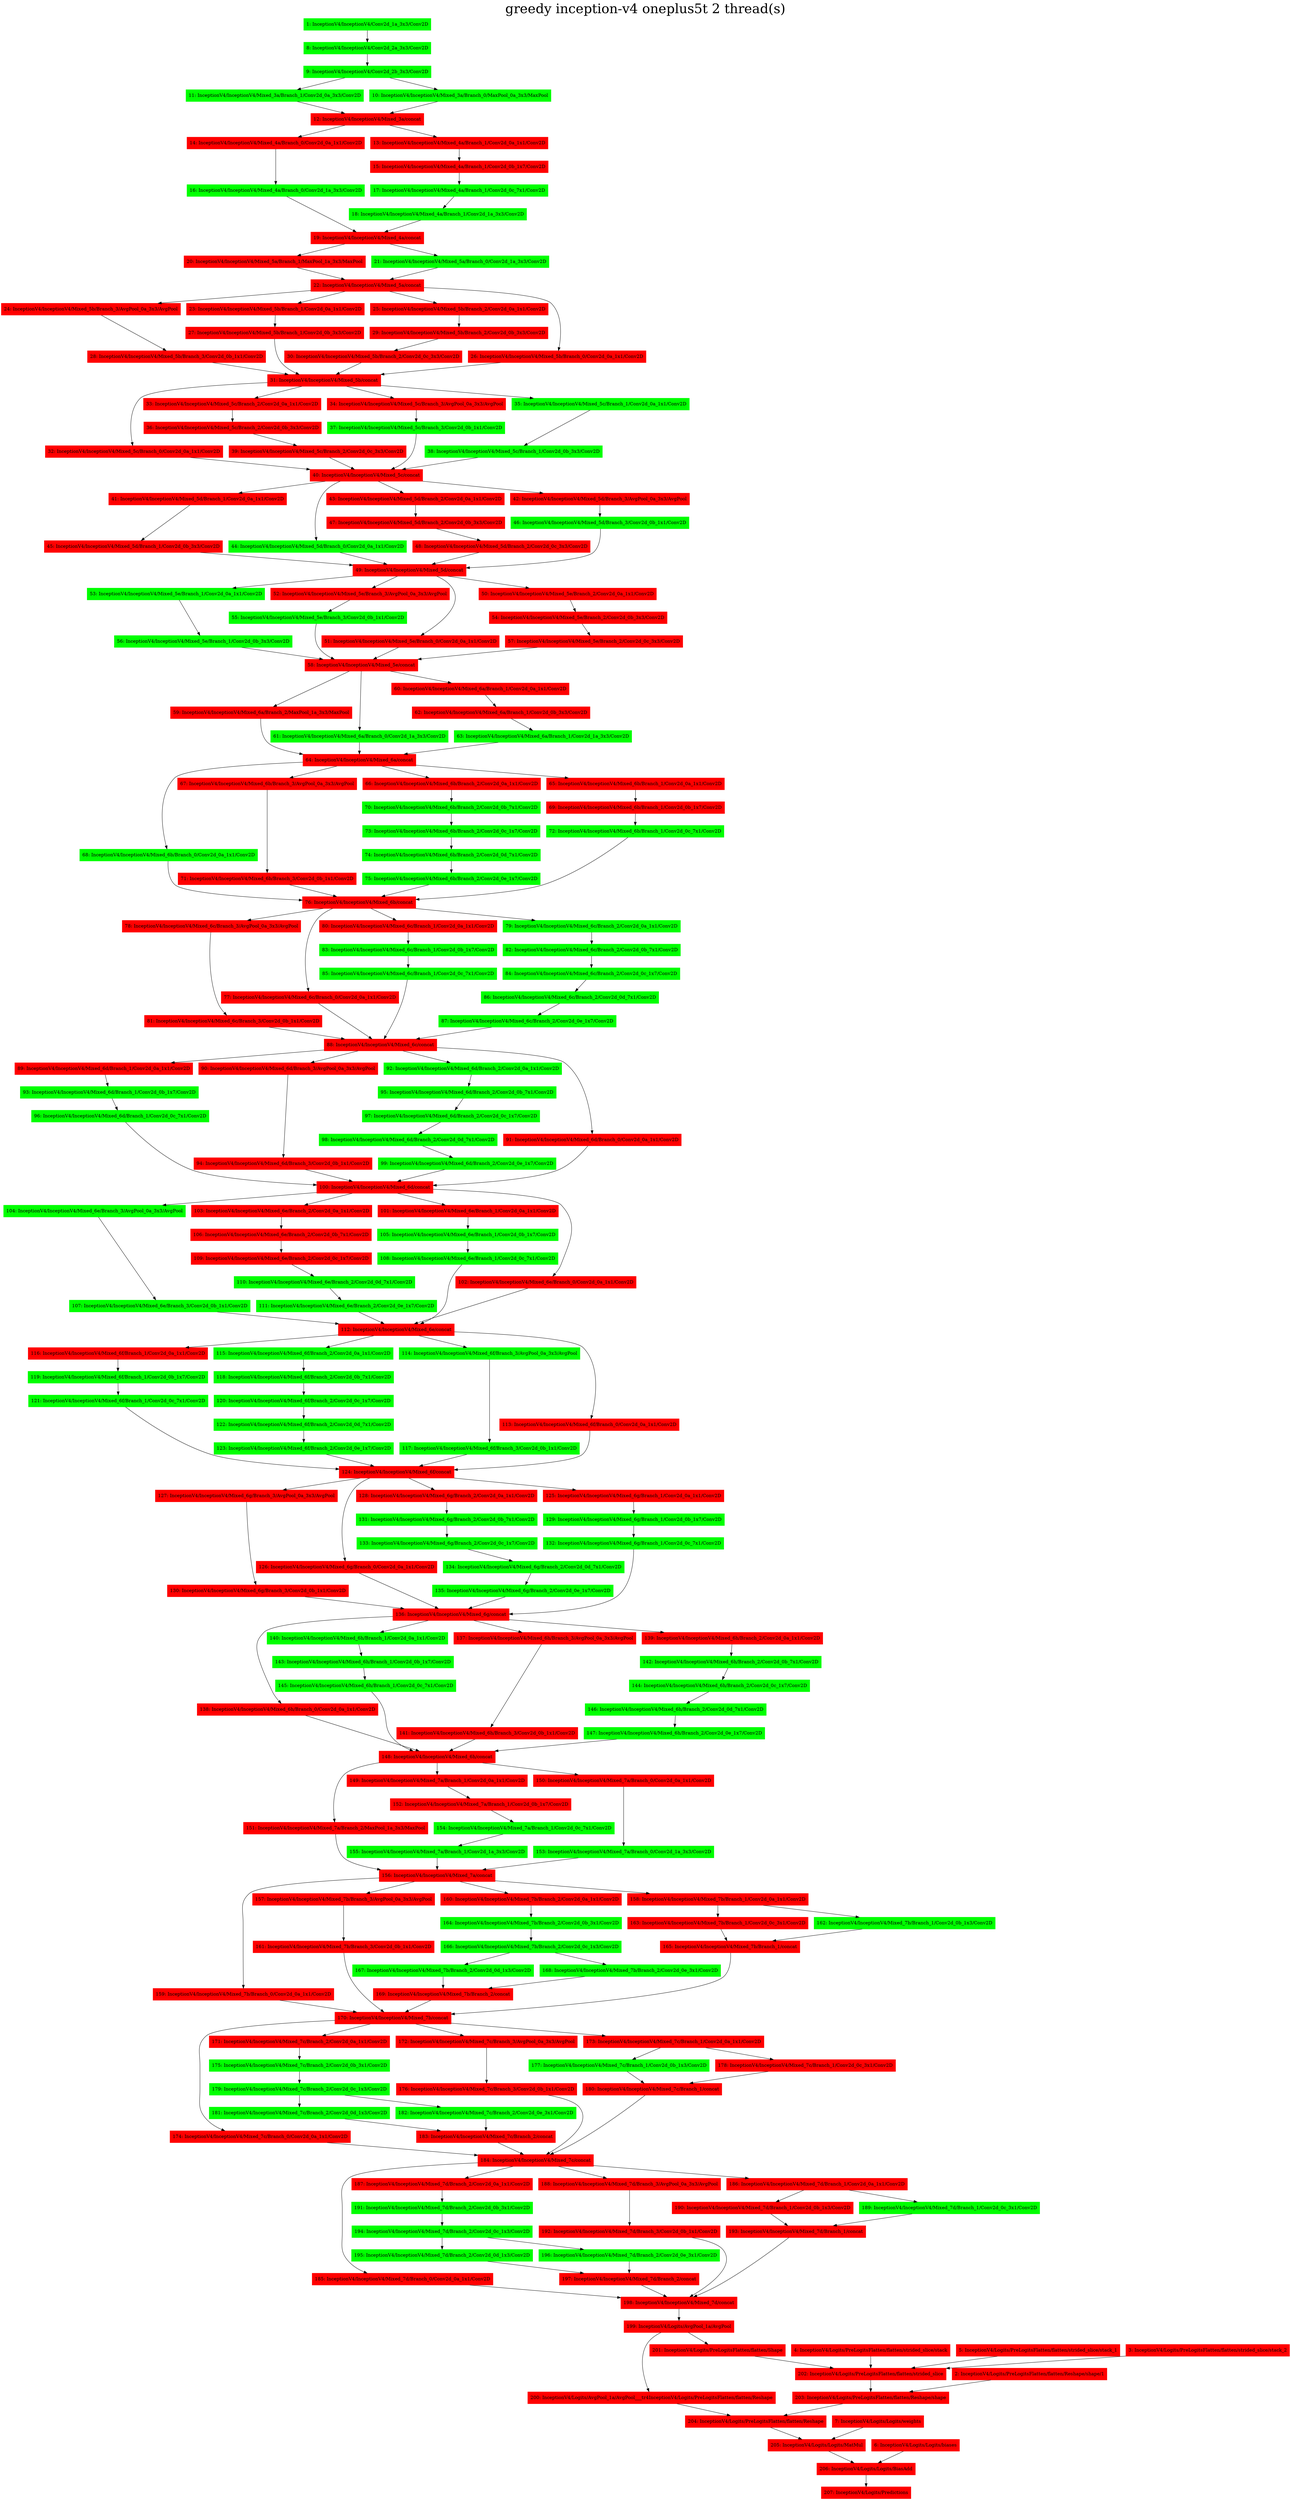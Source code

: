 digraph G {
label     = "greedy inception-v4 oneplus5t 2 thread(s)"
    labelloc  =  t // t: Place the graph's title on top.
    fontsize  = 40 // Make title stand out by giving a large font size
    fontcolor = black"1: InceptionV4/InceptionV4/Conv2d_1a_3x3/Conv2D"->"8: InceptionV4/InceptionV4/Conv2d_2a_3x3/Conv2D";
"1: InceptionV4/InceptionV4/Conv2d_1a_3x3/Conv2D" [shape=box,style=filled,color=green];
"8: InceptionV4/InceptionV4/Conv2d_2a_3x3/Conv2D"->"9: InceptionV4/InceptionV4/Conv2d_2b_3x3/Conv2D";
"8: InceptionV4/InceptionV4/Conv2d_2a_3x3/Conv2D" [shape=box,style=filled,color=green];
"9: InceptionV4/InceptionV4/Conv2d_2b_3x3/Conv2D"->"11: InceptionV4/InceptionV4/Mixed_3a/Branch_1/Conv2d_0a_3x3/Conv2D";
"9: InceptionV4/InceptionV4/Conv2d_2b_3x3/Conv2D"->"10: InceptionV4/InceptionV4/Mixed_3a/Branch_0/MaxPool_0a_3x3/MaxPool";
"9: InceptionV4/InceptionV4/Conv2d_2b_3x3/Conv2D" [shape=box,style=filled,color=green];
"10: InceptionV4/InceptionV4/Mixed_3a/Branch_0/MaxPool_0a_3x3/MaxPool"->"12: InceptionV4/InceptionV4/Mixed_3a/concat";
"10: InceptionV4/InceptionV4/Mixed_3a/Branch_0/MaxPool_0a_3x3/MaxPool" [shape=box,style=filled,color=green];
"11: InceptionV4/InceptionV4/Mixed_3a/Branch_1/Conv2d_0a_3x3/Conv2D"->"12: InceptionV4/InceptionV4/Mixed_3a/concat";
"11: InceptionV4/InceptionV4/Mixed_3a/Branch_1/Conv2d_0a_3x3/Conv2D" [shape=box,style=filled,color=green];
"12: InceptionV4/InceptionV4/Mixed_3a/concat"->"14: InceptionV4/InceptionV4/Mixed_4a/Branch_0/Conv2d_0a_1x1/Conv2D";
"12: InceptionV4/InceptionV4/Mixed_3a/concat"->"13: InceptionV4/InceptionV4/Mixed_4a/Branch_1/Conv2d_0a_1x1/Conv2D";
"12: InceptionV4/InceptionV4/Mixed_3a/concat" [shape=box,style=filled,color=red];
"14: InceptionV4/InceptionV4/Mixed_4a/Branch_0/Conv2d_0a_1x1/Conv2D"->"16: InceptionV4/InceptionV4/Mixed_4a/Branch_0/Conv2d_1a_3x3/Conv2D";
"14: InceptionV4/InceptionV4/Mixed_4a/Branch_0/Conv2d_0a_1x1/Conv2D" [shape=box,style=filled,color=red];
"16: InceptionV4/InceptionV4/Mixed_4a/Branch_0/Conv2d_1a_3x3/Conv2D"->"19: InceptionV4/InceptionV4/Mixed_4a/concat";
"16: InceptionV4/InceptionV4/Mixed_4a/Branch_0/Conv2d_1a_3x3/Conv2D" [shape=box,style=filled,color=green];
"13: InceptionV4/InceptionV4/Mixed_4a/Branch_1/Conv2d_0a_1x1/Conv2D"->"15: InceptionV4/InceptionV4/Mixed_4a/Branch_1/Conv2d_0b_1x7/Conv2D";
"13: InceptionV4/InceptionV4/Mixed_4a/Branch_1/Conv2d_0a_1x1/Conv2D" [shape=box,style=filled,color=red];
"15: InceptionV4/InceptionV4/Mixed_4a/Branch_1/Conv2d_0b_1x7/Conv2D"->"17: InceptionV4/InceptionV4/Mixed_4a/Branch_1/Conv2d_0c_7x1/Conv2D";
"15: InceptionV4/InceptionV4/Mixed_4a/Branch_1/Conv2d_0b_1x7/Conv2D" [shape=box,style=filled,color=red];
"17: InceptionV4/InceptionV4/Mixed_4a/Branch_1/Conv2d_0c_7x1/Conv2D"->"18: InceptionV4/InceptionV4/Mixed_4a/Branch_1/Conv2d_1a_3x3/Conv2D";
"17: InceptionV4/InceptionV4/Mixed_4a/Branch_1/Conv2d_0c_7x1/Conv2D" [shape=box,style=filled,color=green];
"18: InceptionV4/InceptionV4/Mixed_4a/Branch_1/Conv2d_1a_3x3/Conv2D"->"19: InceptionV4/InceptionV4/Mixed_4a/concat";
"18: InceptionV4/InceptionV4/Mixed_4a/Branch_1/Conv2d_1a_3x3/Conv2D" [shape=box,style=filled,color=green];
"19: InceptionV4/InceptionV4/Mixed_4a/concat"->"20: InceptionV4/InceptionV4/Mixed_5a/Branch_1/MaxPool_1a_3x3/MaxPool";
"19: InceptionV4/InceptionV4/Mixed_4a/concat"->"21: InceptionV4/InceptionV4/Mixed_5a/Branch_0/Conv2d_1a_3x3/Conv2D";
"19: InceptionV4/InceptionV4/Mixed_4a/concat" [shape=box,style=filled,color=red];
"21: InceptionV4/InceptionV4/Mixed_5a/Branch_0/Conv2d_1a_3x3/Conv2D"->"22: InceptionV4/InceptionV4/Mixed_5a/concat";
"21: InceptionV4/InceptionV4/Mixed_5a/Branch_0/Conv2d_1a_3x3/Conv2D" [shape=box,style=filled,color=green];
"20: InceptionV4/InceptionV4/Mixed_5a/Branch_1/MaxPool_1a_3x3/MaxPool"->"22: InceptionV4/InceptionV4/Mixed_5a/concat";
"20: InceptionV4/InceptionV4/Mixed_5a/Branch_1/MaxPool_1a_3x3/MaxPool" [shape=box,style=filled,color=red];
"22: InceptionV4/InceptionV4/Mixed_5a/concat"->"24: InceptionV4/InceptionV4/Mixed_5b/Branch_3/AvgPool_0a_3x3/AvgPool";
"22: InceptionV4/InceptionV4/Mixed_5a/concat"->"23: InceptionV4/InceptionV4/Mixed_5b/Branch_1/Conv2d_0a_1x1/Conv2D";
"22: InceptionV4/InceptionV4/Mixed_5a/concat"->"25: InceptionV4/InceptionV4/Mixed_5b/Branch_2/Conv2d_0a_1x1/Conv2D";
"22: InceptionV4/InceptionV4/Mixed_5a/concat"->"26: InceptionV4/InceptionV4/Mixed_5b/Branch_0/Conv2d_0a_1x1/Conv2D";
"22: InceptionV4/InceptionV4/Mixed_5a/concat" [shape=box,style=filled,color=red];
"26: InceptionV4/InceptionV4/Mixed_5b/Branch_0/Conv2d_0a_1x1/Conv2D"->"31: InceptionV4/InceptionV4/Mixed_5b/concat";
"26: InceptionV4/InceptionV4/Mixed_5b/Branch_0/Conv2d_0a_1x1/Conv2D" [shape=box,style=filled,color=red];
"23: InceptionV4/InceptionV4/Mixed_5b/Branch_1/Conv2d_0a_1x1/Conv2D"->"27: InceptionV4/InceptionV4/Mixed_5b/Branch_1/Conv2d_0b_3x3/Conv2D";
"23: InceptionV4/InceptionV4/Mixed_5b/Branch_1/Conv2d_0a_1x1/Conv2D" [shape=box,style=filled,color=red];
"27: InceptionV4/InceptionV4/Mixed_5b/Branch_1/Conv2d_0b_3x3/Conv2D"->"31: InceptionV4/InceptionV4/Mixed_5b/concat";
"27: InceptionV4/InceptionV4/Mixed_5b/Branch_1/Conv2d_0b_3x3/Conv2D" [shape=box,style=filled,color=red];
"25: InceptionV4/InceptionV4/Mixed_5b/Branch_2/Conv2d_0a_1x1/Conv2D"->"29: InceptionV4/InceptionV4/Mixed_5b/Branch_2/Conv2d_0b_3x3/Conv2D";
"25: InceptionV4/InceptionV4/Mixed_5b/Branch_2/Conv2d_0a_1x1/Conv2D" [shape=box,style=filled,color=red];
"29: InceptionV4/InceptionV4/Mixed_5b/Branch_2/Conv2d_0b_3x3/Conv2D"->"30: InceptionV4/InceptionV4/Mixed_5b/Branch_2/Conv2d_0c_3x3/Conv2D";
"29: InceptionV4/InceptionV4/Mixed_5b/Branch_2/Conv2d_0b_3x3/Conv2D" [shape=box,style=filled,color=red];
"30: InceptionV4/InceptionV4/Mixed_5b/Branch_2/Conv2d_0c_3x3/Conv2D"->"31: InceptionV4/InceptionV4/Mixed_5b/concat";
"30: InceptionV4/InceptionV4/Mixed_5b/Branch_2/Conv2d_0c_3x3/Conv2D" [shape=box,style=filled,color=red];
"24: InceptionV4/InceptionV4/Mixed_5b/Branch_3/AvgPool_0a_3x3/AvgPool"->"28: InceptionV4/InceptionV4/Mixed_5b/Branch_3/Conv2d_0b_1x1/Conv2D";
"24: InceptionV4/InceptionV4/Mixed_5b/Branch_3/AvgPool_0a_3x3/AvgPool" [shape=box,style=filled,color=red];
"28: InceptionV4/InceptionV4/Mixed_5b/Branch_3/Conv2d_0b_1x1/Conv2D"->"31: InceptionV4/InceptionV4/Mixed_5b/concat";
"28: InceptionV4/InceptionV4/Mixed_5b/Branch_3/Conv2d_0b_1x1/Conv2D" [shape=box,style=filled,color=red];
"31: InceptionV4/InceptionV4/Mixed_5b/concat"->"32: InceptionV4/InceptionV4/Mixed_5c/Branch_0/Conv2d_0a_1x1/Conv2D";
"31: InceptionV4/InceptionV4/Mixed_5b/concat"->"33: InceptionV4/InceptionV4/Mixed_5c/Branch_2/Conv2d_0a_1x1/Conv2D";
"31: InceptionV4/InceptionV4/Mixed_5b/concat"->"34: InceptionV4/InceptionV4/Mixed_5c/Branch_3/AvgPool_0a_3x3/AvgPool";
"31: InceptionV4/InceptionV4/Mixed_5b/concat"->"35: InceptionV4/InceptionV4/Mixed_5c/Branch_1/Conv2d_0a_1x1/Conv2D";
"31: InceptionV4/InceptionV4/Mixed_5b/concat" [shape=box,style=filled,color=red];
"32: InceptionV4/InceptionV4/Mixed_5c/Branch_0/Conv2d_0a_1x1/Conv2D"->"40: InceptionV4/InceptionV4/Mixed_5c/concat";
"32: InceptionV4/InceptionV4/Mixed_5c/Branch_0/Conv2d_0a_1x1/Conv2D" [shape=box,style=filled,color=red];
"35: InceptionV4/InceptionV4/Mixed_5c/Branch_1/Conv2d_0a_1x1/Conv2D"->"38: InceptionV4/InceptionV4/Mixed_5c/Branch_1/Conv2d_0b_3x3/Conv2D";
"35: InceptionV4/InceptionV4/Mixed_5c/Branch_1/Conv2d_0a_1x1/Conv2D" [shape=box,style=filled,color=green];
"38: InceptionV4/InceptionV4/Mixed_5c/Branch_1/Conv2d_0b_3x3/Conv2D"->"40: InceptionV4/InceptionV4/Mixed_5c/concat";
"38: InceptionV4/InceptionV4/Mixed_5c/Branch_1/Conv2d_0b_3x3/Conv2D" [shape=box,style=filled,color=green];
"33: InceptionV4/InceptionV4/Mixed_5c/Branch_2/Conv2d_0a_1x1/Conv2D"->"36: InceptionV4/InceptionV4/Mixed_5c/Branch_2/Conv2d_0b_3x3/Conv2D";
"33: InceptionV4/InceptionV4/Mixed_5c/Branch_2/Conv2d_0a_1x1/Conv2D" [shape=box,style=filled,color=red];
"36: InceptionV4/InceptionV4/Mixed_5c/Branch_2/Conv2d_0b_3x3/Conv2D"->"39: InceptionV4/InceptionV4/Mixed_5c/Branch_2/Conv2d_0c_3x3/Conv2D";
"36: InceptionV4/InceptionV4/Mixed_5c/Branch_2/Conv2d_0b_3x3/Conv2D" [shape=box,style=filled,color=red];
"39: InceptionV4/InceptionV4/Mixed_5c/Branch_2/Conv2d_0c_3x3/Conv2D"->"40: InceptionV4/InceptionV4/Mixed_5c/concat";
"39: InceptionV4/InceptionV4/Mixed_5c/Branch_2/Conv2d_0c_3x3/Conv2D" [shape=box,style=filled,color=red];
"34: InceptionV4/InceptionV4/Mixed_5c/Branch_3/AvgPool_0a_3x3/AvgPool"->"37: InceptionV4/InceptionV4/Mixed_5c/Branch_3/Conv2d_0b_1x1/Conv2D";
"34: InceptionV4/InceptionV4/Mixed_5c/Branch_3/AvgPool_0a_3x3/AvgPool" [shape=box,style=filled,color=red];
"37: InceptionV4/InceptionV4/Mixed_5c/Branch_3/Conv2d_0b_1x1/Conv2D"->"40: InceptionV4/InceptionV4/Mixed_5c/concat";
"37: InceptionV4/InceptionV4/Mixed_5c/Branch_3/Conv2d_0b_1x1/Conv2D" [shape=box,style=filled,color=green];
"40: InceptionV4/InceptionV4/Mixed_5c/concat"->"41: InceptionV4/InceptionV4/Mixed_5d/Branch_1/Conv2d_0a_1x1/Conv2D";
"40: InceptionV4/InceptionV4/Mixed_5c/concat"->"44: InceptionV4/InceptionV4/Mixed_5d/Branch_0/Conv2d_0a_1x1/Conv2D";
"40: InceptionV4/InceptionV4/Mixed_5c/concat"->"43: InceptionV4/InceptionV4/Mixed_5d/Branch_2/Conv2d_0a_1x1/Conv2D";
"40: InceptionV4/InceptionV4/Mixed_5c/concat"->"42: InceptionV4/InceptionV4/Mixed_5d/Branch_3/AvgPool_0a_3x3/AvgPool";
"40: InceptionV4/InceptionV4/Mixed_5c/concat" [shape=box,style=filled,color=red];
"44: InceptionV4/InceptionV4/Mixed_5d/Branch_0/Conv2d_0a_1x1/Conv2D"->"49: InceptionV4/InceptionV4/Mixed_5d/concat";
"44: InceptionV4/InceptionV4/Mixed_5d/Branch_0/Conv2d_0a_1x1/Conv2D" [shape=box,style=filled,color=green];
"41: InceptionV4/InceptionV4/Mixed_5d/Branch_1/Conv2d_0a_1x1/Conv2D"->"45: InceptionV4/InceptionV4/Mixed_5d/Branch_1/Conv2d_0b_3x3/Conv2D";
"41: InceptionV4/InceptionV4/Mixed_5d/Branch_1/Conv2d_0a_1x1/Conv2D" [shape=box,style=filled,color=red];
"45: InceptionV4/InceptionV4/Mixed_5d/Branch_1/Conv2d_0b_3x3/Conv2D"->"49: InceptionV4/InceptionV4/Mixed_5d/concat";
"45: InceptionV4/InceptionV4/Mixed_5d/Branch_1/Conv2d_0b_3x3/Conv2D" [shape=box,style=filled,color=red];
"43: InceptionV4/InceptionV4/Mixed_5d/Branch_2/Conv2d_0a_1x1/Conv2D"->"47: InceptionV4/InceptionV4/Mixed_5d/Branch_2/Conv2d_0b_3x3/Conv2D";
"43: InceptionV4/InceptionV4/Mixed_5d/Branch_2/Conv2d_0a_1x1/Conv2D" [shape=box,style=filled,color=red];
"47: InceptionV4/InceptionV4/Mixed_5d/Branch_2/Conv2d_0b_3x3/Conv2D"->"48: InceptionV4/InceptionV4/Mixed_5d/Branch_2/Conv2d_0c_3x3/Conv2D";
"47: InceptionV4/InceptionV4/Mixed_5d/Branch_2/Conv2d_0b_3x3/Conv2D" [shape=box,style=filled,color=red];
"48: InceptionV4/InceptionV4/Mixed_5d/Branch_2/Conv2d_0c_3x3/Conv2D"->"49: InceptionV4/InceptionV4/Mixed_5d/concat";
"48: InceptionV4/InceptionV4/Mixed_5d/Branch_2/Conv2d_0c_3x3/Conv2D" [shape=box,style=filled,color=red];
"42: InceptionV4/InceptionV4/Mixed_5d/Branch_3/AvgPool_0a_3x3/AvgPool"->"46: InceptionV4/InceptionV4/Mixed_5d/Branch_3/Conv2d_0b_1x1/Conv2D";
"42: InceptionV4/InceptionV4/Mixed_5d/Branch_3/AvgPool_0a_3x3/AvgPool" [shape=box,style=filled,color=red];
"46: InceptionV4/InceptionV4/Mixed_5d/Branch_3/Conv2d_0b_1x1/Conv2D"->"49: InceptionV4/InceptionV4/Mixed_5d/concat";
"46: InceptionV4/InceptionV4/Mixed_5d/Branch_3/Conv2d_0b_1x1/Conv2D" [shape=box,style=filled,color=green];
"49: InceptionV4/InceptionV4/Mixed_5d/concat"->"53: InceptionV4/InceptionV4/Mixed_5e/Branch_1/Conv2d_0a_1x1/Conv2D";
"49: InceptionV4/InceptionV4/Mixed_5d/concat"->"52: InceptionV4/InceptionV4/Mixed_5e/Branch_3/AvgPool_0a_3x3/AvgPool";
"49: InceptionV4/InceptionV4/Mixed_5d/concat"->"51: InceptionV4/InceptionV4/Mixed_5e/Branch_0/Conv2d_0a_1x1/Conv2D";
"49: InceptionV4/InceptionV4/Mixed_5d/concat"->"50: InceptionV4/InceptionV4/Mixed_5e/Branch_2/Conv2d_0a_1x1/Conv2D";
"49: InceptionV4/InceptionV4/Mixed_5d/concat" [shape=box,style=filled,color=red];
"51: InceptionV4/InceptionV4/Mixed_5e/Branch_0/Conv2d_0a_1x1/Conv2D"->"58: InceptionV4/InceptionV4/Mixed_5e/concat";
"51: InceptionV4/InceptionV4/Mixed_5e/Branch_0/Conv2d_0a_1x1/Conv2D" [shape=box,style=filled,color=red];
"53: InceptionV4/InceptionV4/Mixed_5e/Branch_1/Conv2d_0a_1x1/Conv2D"->"56: InceptionV4/InceptionV4/Mixed_5e/Branch_1/Conv2d_0b_3x3/Conv2D";
"53: InceptionV4/InceptionV4/Mixed_5e/Branch_1/Conv2d_0a_1x1/Conv2D" [shape=box,style=filled,color=green];
"56: InceptionV4/InceptionV4/Mixed_5e/Branch_1/Conv2d_0b_3x3/Conv2D"->"58: InceptionV4/InceptionV4/Mixed_5e/concat";
"56: InceptionV4/InceptionV4/Mixed_5e/Branch_1/Conv2d_0b_3x3/Conv2D" [shape=box,style=filled,color=green];
"50: InceptionV4/InceptionV4/Mixed_5e/Branch_2/Conv2d_0a_1x1/Conv2D"->"54: InceptionV4/InceptionV4/Mixed_5e/Branch_2/Conv2d_0b_3x3/Conv2D";
"50: InceptionV4/InceptionV4/Mixed_5e/Branch_2/Conv2d_0a_1x1/Conv2D" [shape=box,style=filled,color=red];
"54: InceptionV4/InceptionV4/Mixed_5e/Branch_2/Conv2d_0b_3x3/Conv2D"->"57: InceptionV4/InceptionV4/Mixed_5e/Branch_2/Conv2d_0c_3x3/Conv2D";
"54: InceptionV4/InceptionV4/Mixed_5e/Branch_2/Conv2d_0b_3x3/Conv2D" [shape=box,style=filled,color=red];
"57: InceptionV4/InceptionV4/Mixed_5e/Branch_2/Conv2d_0c_3x3/Conv2D"->"58: InceptionV4/InceptionV4/Mixed_5e/concat";
"57: InceptionV4/InceptionV4/Mixed_5e/Branch_2/Conv2d_0c_3x3/Conv2D" [shape=box,style=filled,color=red];
"52: InceptionV4/InceptionV4/Mixed_5e/Branch_3/AvgPool_0a_3x3/AvgPool"->"55: InceptionV4/InceptionV4/Mixed_5e/Branch_3/Conv2d_0b_1x1/Conv2D";
"52: InceptionV4/InceptionV4/Mixed_5e/Branch_3/AvgPool_0a_3x3/AvgPool" [shape=box,style=filled,color=red];
"55: InceptionV4/InceptionV4/Mixed_5e/Branch_3/Conv2d_0b_1x1/Conv2D"->"58: InceptionV4/InceptionV4/Mixed_5e/concat";
"55: InceptionV4/InceptionV4/Mixed_5e/Branch_3/Conv2d_0b_1x1/Conv2D" [shape=box,style=filled,color=green];
"58: InceptionV4/InceptionV4/Mixed_5e/concat"->"59: InceptionV4/InceptionV4/Mixed_6a/Branch_2/MaxPool_1a_3x3/MaxPool";
"58: InceptionV4/InceptionV4/Mixed_5e/concat"->"61: InceptionV4/InceptionV4/Mixed_6a/Branch_0/Conv2d_1a_3x3/Conv2D";
"58: InceptionV4/InceptionV4/Mixed_5e/concat"->"60: InceptionV4/InceptionV4/Mixed_6a/Branch_1/Conv2d_0a_1x1/Conv2D";
"58: InceptionV4/InceptionV4/Mixed_5e/concat" [shape=box,style=filled,color=red];
"61: InceptionV4/InceptionV4/Mixed_6a/Branch_0/Conv2d_1a_3x3/Conv2D"->"64: InceptionV4/InceptionV4/Mixed_6a/concat";
"61: InceptionV4/InceptionV4/Mixed_6a/Branch_0/Conv2d_1a_3x3/Conv2D" [shape=box,style=filled,color=green];
"60: InceptionV4/InceptionV4/Mixed_6a/Branch_1/Conv2d_0a_1x1/Conv2D"->"62: InceptionV4/InceptionV4/Mixed_6a/Branch_1/Conv2d_0b_3x3/Conv2D";
"60: InceptionV4/InceptionV4/Mixed_6a/Branch_1/Conv2d_0a_1x1/Conv2D" [shape=box,style=filled,color=red];
"62: InceptionV4/InceptionV4/Mixed_6a/Branch_1/Conv2d_0b_3x3/Conv2D"->"63: InceptionV4/InceptionV4/Mixed_6a/Branch_1/Conv2d_1a_3x3/Conv2D";
"62: InceptionV4/InceptionV4/Mixed_6a/Branch_1/Conv2d_0b_3x3/Conv2D" [shape=box,style=filled,color=red];
"63: InceptionV4/InceptionV4/Mixed_6a/Branch_1/Conv2d_1a_3x3/Conv2D"->"64: InceptionV4/InceptionV4/Mixed_6a/concat";
"63: InceptionV4/InceptionV4/Mixed_6a/Branch_1/Conv2d_1a_3x3/Conv2D" [shape=box,style=filled,color=green];
"59: InceptionV4/InceptionV4/Mixed_6a/Branch_2/MaxPool_1a_3x3/MaxPool"->"64: InceptionV4/InceptionV4/Mixed_6a/concat";
"59: InceptionV4/InceptionV4/Mixed_6a/Branch_2/MaxPool_1a_3x3/MaxPool" [shape=box,style=filled,color=red];
"64: InceptionV4/InceptionV4/Mixed_6a/concat"->"68: InceptionV4/InceptionV4/Mixed_6b/Branch_0/Conv2d_0a_1x1/Conv2D";
"64: InceptionV4/InceptionV4/Mixed_6a/concat"->"67: InceptionV4/InceptionV4/Mixed_6b/Branch_3/AvgPool_0a_3x3/AvgPool";
"64: InceptionV4/InceptionV4/Mixed_6a/concat"->"66: InceptionV4/InceptionV4/Mixed_6b/Branch_2/Conv2d_0a_1x1/Conv2D";
"64: InceptionV4/InceptionV4/Mixed_6a/concat"->"65: InceptionV4/InceptionV4/Mixed_6b/Branch_1/Conv2d_0a_1x1/Conv2D";
"64: InceptionV4/InceptionV4/Mixed_6a/concat" [shape=box,style=filled,color=red];
"68: InceptionV4/InceptionV4/Mixed_6b/Branch_0/Conv2d_0a_1x1/Conv2D"->"76: InceptionV4/InceptionV4/Mixed_6b/concat";
"68: InceptionV4/InceptionV4/Mixed_6b/Branch_0/Conv2d_0a_1x1/Conv2D" [shape=box,style=filled,color=green];
"65: InceptionV4/InceptionV4/Mixed_6b/Branch_1/Conv2d_0a_1x1/Conv2D"->"69: InceptionV4/InceptionV4/Mixed_6b/Branch_1/Conv2d_0b_1x7/Conv2D";
"65: InceptionV4/InceptionV4/Mixed_6b/Branch_1/Conv2d_0a_1x1/Conv2D" [shape=box,style=filled,color=red];
"69: InceptionV4/InceptionV4/Mixed_6b/Branch_1/Conv2d_0b_1x7/Conv2D"->"72: InceptionV4/InceptionV4/Mixed_6b/Branch_1/Conv2d_0c_7x1/Conv2D";
"69: InceptionV4/InceptionV4/Mixed_6b/Branch_1/Conv2d_0b_1x7/Conv2D" [shape=box,style=filled,color=red];
"72: InceptionV4/InceptionV4/Mixed_6b/Branch_1/Conv2d_0c_7x1/Conv2D"->"76: InceptionV4/InceptionV4/Mixed_6b/concat";
"72: InceptionV4/InceptionV4/Mixed_6b/Branch_1/Conv2d_0c_7x1/Conv2D" [shape=box,style=filled,color=green];
"66: InceptionV4/InceptionV4/Mixed_6b/Branch_2/Conv2d_0a_1x1/Conv2D"->"70: InceptionV4/InceptionV4/Mixed_6b/Branch_2/Conv2d_0b_7x1/Conv2D";
"66: InceptionV4/InceptionV4/Mixed_6b/Branch_2/Conv2d_0a_1x1/Conv2D" [shape=box,style=filled,color=red];
"70: InceptionV4/InceptionV4/Mixed_6b/Branch_2/Conv2d_0b_7x1/Conv2D"->"73: InceptionV4/InceptionV4/Mixed_6b/Branch_2/Conv2d_0c_1x7/Conv2D";
"70: InceptionV4/InceptionV4/Mixed_6b/Branch_2/Conv2d_0b_7x1/Conv2D" [shape=box,style=filled,color=green];
"73: InceptionV4/InceptionV4/Mixed_6b/Branch_2/Conv2d_0c_1x7/Conv2D"->"74: InceptionV4/InceptionV4/Mixed_6b/Branch_2/Conv2d_0d_7x1/Conv2D";
"73: InceptionV4/InceptionV4/Mixed_6b/Branch_2/Conv2d_0c_1x7/Conv2D" [shape=box,style=filled,color=green];
"74: InceptionV4/InceptionV4/Mixed_6b/Branch_2/Conv2d_0d_7x1/Conv2D"->"75: InceptionV4/InceptionV4/Mixed_6b/Branch_2/Conv2d_0e_1x7/Conv2D";
"74: InceptionV4/InceptionV4/Mixed_6b/Branch_2/Conv2d_0d_7x1/Conv2D" [shape=box,style=filled,color=green];
"75: InceptionV4/InceptionV4/Mixed_6b/Branch_2/Conv2d_0e_1x7/Conv2D"->"76: InceptionV4/InceptionV4/Mixed_6b/concat";
"75: InceptionV4/InceptionV4/Mixed_6b/Branch_2/Conv2d_0e_1x7/Conv2D" [shape=box,style=filled,color=green];
"67: InceptionV4/InceptionV4/Mixed_6b/Branch_3/AvgPool_0a_3x3/AvgPool"->"71: InceptionV4/InceptionV4/Mixed_6b/Branch_3/Conv2d_0b_1x1/Conv2D";
"67: InceptionV4/InceptionV4/Mixed_6b/Branch_3/AvgPool_0a_3x3/AvgPool" [shape=box,style=filled,color=red];
"71: InceptionV4/InceptionV4/Mixed_6b/Branch_3/Conv2d_0b_1x1/Conv2D"->"76: InceptionV4/InceptionV4/Mixed_6b/concat";
"71: InceptionV4/InceptionV4/Mixed_6b/Branch_3/Conv2d_0b_1x1/Conv2D" [shape=box,style=filled,color=red];
"76: InceptionV4/InceptionV4/Mixed_6b/concat"->"78: InceptionV4/InceptionV4/Mixed_6c/Branch_3/AvgPool_0a_3x3/AvgPool";
"76: InceptionV4/InceptionV4/Mixed_6b/concat"->"77: InceptionV4/InceptionV4/Mixed_6c/Branch_0/Conv2d_0a_1x1/Conv2D";
"76: InceptionV4/InceptionV4/Mixed_6b/concat"->"80: InceptionV4/InceptionV4/Mixed_6c/Branch_1/Conv2d_0a_1x1/Conv2D";
"76: InceptionV4/InceptionV4/Mixed_6b/concat"->"79: InceptionV4/InceptionV4/Mixed_6c/Branch_2/Conv2d_0a_1x1/Conv2D";
"76: InceptionV4/InceptionV4/Mixed_6b/concat" [shape=box,style=filled,color=red];
"77: InceptionV4/InceptionV4/Mixed_6c/Branch_0/Conv2d_0a_1x1/Conv2D"->"88: InceptionV4/InceptionV4/Mixed_6c/concat";
"77: InceptionV4/InceptionV4/Mixed_6c/Branch_0/Conv2d_0a_1x1/Conv2D" [shape=box,style=filled,color=red];
"80: InceptionV4/InceptionV4/Mixed_6c/Branch_1/Conv2d_0a_1x1/Conv2D"->"83: InceptionV4/InceptionV4/Mixed_6c/Branch_1/Conv2d_0b_1x7/Conv2D";
"80: InceptionV4/InceptionV4/Mixed_6c/Branch_1/Conv2d_0a_1x1/Conv2D" [shape=box,style=filled,color=red];
"83: InceptionV4/InceptionV4/Mixed_6c/Branch_1/Conv2d_0b_1x7/Conv2D"->"85: InceptionV4/InceptionV4/Mixed_6c/Branch_1/Conv2d_0c_7x1/Conv2D";
"83: InceptionV4/InceptionV4/Mixed_6c/Branch_1/Conv2d_0b_1x7/Conv2D" [shape=box,style=filled,color=green];
"85: InceptionV4/InceptionV4/Mixed_6c/Branch_1/Conv2d_0c_7x1/Conv2D"->"88: InceptionV4/InceptionV4/Mixed_6c/concat";
"85: InceptionV4/InceptionV4/Mixed_6c/Branch_1/Conv2d_0c_7x1/Conv2D" [shape=box,style=filled,color=green];
"79: InceptionV4/InceptionV4/Mixed_6c/Branch_2/Conv2d_0a_1x1/Conv2D"->"82: InceptionV4/InceptionV4/Mixed_6c/Branch_2/Conv2d_0b_7x1/Conv2D";
"79: InceptionV4/InceptionV4/Mixed_6c/Branch_2/Conv2d_0a_1x1/Conv2D" [shape=box,style=filled,color=green];
"82: InceptionV4/InceptionV4/Mixed_6c/Branch_2/Conv2d_0b_7x1/Conv2D"->"84: InceptionV4/InceptionV4/Mixed_6c/Branch_2/Conv2d_0c_1x7/Conv2D";
"82: InceptionV4/InceptionV4/Mixed_6c/Branch_2/Conv2d_0b_7x1/Conv2D" [shape=box,style=filled,color=green];
"84: InceptionV4/InceptionV4/Mixed_6c/Branch_2/Conv2d_0c_1x7/Conv2D"->"86: InceptionV4/InceptionV4/Mixed_6c/Branch_2/Conv2d_0d_7x1/Conv2D";
"84: InceptionV4/InceptionV4/Mixed_6c/Branch_2/Conv2d_0c_1x7/Conv2D" [shape=box,style=filled,color=green];
"86: InceptionV4/InceptionV4/Mixed_6c/Branch_2/Conv2d_0d_7x1/Conv2D"->"87: InceptionV4/InceptionV4/Mixed_6c/Branch_2/Conv2d_0e_1x7/Conv2D";
"86: InceptionV4/InceptionV4/Mixed_6c/Branch_2/Conv2d_0d_7x1/Conv2D" [shape=box,style=filled,color=green];
"87: InceptionV4/InceptionV4/Mixed_6c/Branch_2/Conv2d_0e_1x7/Conv2D"->"88: InceptionV4/InceptionV4/Mixed_6c/concat";
"87: InceptionV4/InceptionV4/Mixed_6c/Branch_2/Conv2d_0e_1x7/Conv2D" [shape=box,style=filled,color=green];
"78: InceptionV4/InceptionV4/Mixed_6c/Branch_3/AvgPool_0a_3x3/AvgPool"->"81: InceptionV4/InceptionV4/Mixed_6c/Branch_3/Conv2d_0b_1x1/Conv2D";
"78: InceptionV4/InceptionV4/Mixed_6c/Branch_3/AvgPool_0a_3x3/AvgPool" [shape=box,style=filled,color=red];
"81: InceptionV4/InceptionV4/Mixed_6c/Branch_3/Conv2d_0b_1x1/Conv2D"->"88: InceptionV4/InceptionV4/Mixed_6c/concat";
"81: InceptionV4/InceptionV4/Mixed_6c/Branch_3/Conv2d_0b_1x1/Conv2D" [shape=box,style=filled,color=red];
"88: InceptionV4/InceptionV4/Mixed_6c/concat"->"89: InceptionV4/InceptionV4/Mixed_6d/Branch_1/Conv2d_0a_1x1/Conv2D";
"88: InceptionV4/InceptionV4/Mixed_6c/concat"->"90: InceptionV4/InceptionV4/Mixed_6d/Branch_3/AvgPool_0a_3x3/AvgPool";
"88: InceptionV4/InceptionV4/Mixed_6c/concat"->"92: InceptionV4/InceptionV4/Mixed_6d/Branch_2/Conv2d_0a_1x1/Conv2D";
"88: InceptionV4/InceptionV4/Mixed_6c/concat"->"91: InceptionV4/InceptionV4/Mixed_6d/Branch_0/Conv2d_0a_1x1/Conv2D";
"88: InceptionV4/InceptionV4/Mixed_6c/concat" [shape=box,style=filled,color=red];
"91: InceptionV4/InceptionV4/Mixed_6d/Branch_0/Conv2d_0a_1x1/Conv2D"->"100: InceptionV4/InceptionV4/Mixed_6d/concat";
"91: InceptionV4/InceptionV4/Mixed_6d/Branch_0/Conv2d_0a_1x1/Conv2D" [shape=box,style=filled,color=red];
"89: InceptionV4/InceptionV4/Mixed_6d/Branch_1/Conv2d_0a_1x1/Conv2D"->"93: InceptionV4/InceptionV4/Mixed_6d/Branch_1/Conv2d_0b_1x7/Conv2D";
"89: InceptionV4/InceptionV4/Mixed_6d/Branch_1/Conv2d_0a_1x1/Conv2D" [shape=box,style=filled,color=red];
"93: InceptionV4/InceptionV4/Mixed_6d/Branch_1/Conv2d_0b_1x7/Conv2D"->"96: InceptionV4/InceptionV4/Mixed_6d/Branch_1/Conv2d_0c_7x1/Conv2D";
"93: InceptionV4/InceptionV4/Mixed_6d/Branch_1/Conv2d_0b_1x7/Conv2D" [shape=box,style=filled,color=green];
"96: InceptionV4/InceptionV4/Mixed_6d/Branch_1/Conv2d_0c_7x1/Conv2D"->"100: InceptionV4/InceptionV4/Mixed_6d/concat";
"96: InceptionV4/InceptionV4/Mixed_6d/Branch_1/Conv2d_0c_7x1/Conv2D" [shape=box,style=filled,color=green];
"92: InceptionV4/InceptionV4/Mixed_6d/Branch_2/Conv2d_0a_1x1/Conv2D"->"95: InceptionV4/InceptionV4/Mixed_6d/Branch_2/Conv2d_0b_7x1/Conv2D";
"92: InceptionV4/InceptionV4/Mixed_6d/Branch_2/Conv2d_0a_1x1/Conv2D" [shape=box,style=filled,color=green];
"95: InceptionV4/InceptionV4/Mixed_6d/Branch_2/Conv2d_0b_7x1/Conv2D"->"97: InceptionV4/InceptionV4/Mixed_6d/Branch_2/Conv2d_0c_1x7/Conv2D";
"95: InceptionV4/InceptionV4/Mixed_6d/Branch_2/Conv2d_0b_7x1/Conv2D" [shape=box,style=filled,color=green];
"97: InceptionV4/InceptionV4/Mixed_6d/Branch_2/Conv2d_0c_1x7/Conv2D"->"98: InceptionV4/InceptionV4/Mixed_6d/Branch_2/Conv2d_0d_7x1/Conv2D";
"97: InceptionV4/InceptionV4/Mixed_6d/Branch_2/Conv2d_0c_1x7/Conv2D" [shape=box,style=filled,color=green];
"98: InceptionV4/InceptionV4/Mixed_6d/Branch_2/Conv2d_0d_7x1/Conv2D"->"99: InceptionV4/InceptionV4/Mixed_6d/Branch_2/Conv2d_0e_1x7/Conv2D";
"98: InceptionV4/InceptionV4/Mixed_6d/Branch_2/Conv2d_0d_7x1/Conv2D" [shape=box,style=filled,color=green];
"99: InceptionV4/InceptionV4/Mixed_6d/Branch_2/Conv2d_0e_1x7/Conv2D"->"100: InceptionV4/InceptionV4/Mixed_6d/concat";
"99: InceptionV4/InceptionV4/Mixed_6d/Branch_2/Conv2d_0e_1x7/Conv2D" [shape=box,style=filled,color=green];
"90: InceptionV4/InceptionV4/Mixed_6d/Branch_3/AvgPool_0a_3x3/AvgPool"->"94: InceptionV4/InceptionV4/Mixed_6d/Branch_3/Conv2d_0b_1x1/Conv2D";
"90: InceptionV4/InceptionV4/Mixed_6d/Branch_3/AvgPool_0a_3x3/AvgPool" [shape=box,style=filled,color=red];
"94: InceptionV4/InceptionV4/Mixed_6d/Branch_3/Conv2d_0b_1x1/Conv2D"->"100: InceptionV4/InceptionV4/Mixed_6d/concat";
"94: InceptionV4/InceptionV4/Mixed_6d/Branch_3/Conv2d_0b_1x1/Conv2D" [shape=box,style=filled,color=red];
"100: InceptionV4/InceptionV4/Mixed_6d/concat"->"104: InceptionV4/InceptionV4/Mixed_6e/Branch_3/AvgPool_0a_3x3/AvgPool";
"100: InceptionV4/InceptionV4/Mixed_6d/concat"->"103: InceptionV4/InceptionV4/Mixed_6e/Branch_2/Conv2d_0a_1x1/Conv2D";
"100: InceptionV4/InceptionV4/Mixed_6d/concat"->"101: InceptionV4/InceptionV4/Mixed_6e/Branch_1/Conv2d_0a_1x1/Conv2D";
"100: InceptionV4/InceptionV4/Mixed_6d/concat"->"102: InceptionV4/InceptionV4/Mixed_6e/Branch_0/Conv2d_0a_1x1/Conv2D";
"100: InceptionV4/InceptionV4/Mixed_6d/concat" [shape=box,style=filled,color=red];
"102: InceptionV4/InceptionV4/Mixed_6e/Branch_0/Conv2d_0a_1x1/Conv2D"->"112: InceptionV4/InceptionV4/Mixed_6e/concat";
"102: InceptionV4/InceptionV4/Mixed_6e/Branch_0/Conv2d_0a_1x1/Conv2D" [shape=box,style=filled,color=red];
"101: InceptionV4/InceptionV4/Mixed_6e/Branch_1/Conv2d_0a_1x1/Conv2D"->"105: InceptionV4/InceptionV4/Mixed_6e/Branch_1/Conv2d_0b_1x7/Conv2D";
"101: InceptionV4/InceptionV4/Mixed_6e/Branch_1/Conv2d_0a_1x1/Conv2D" [shape=box,style=filled,color=red];
"105: InceptionV4/InceptionV4/Mixed_6e/Branch_1/Conv2d_0b_1x7/Conv2D"->"108: InceptionV4/InceptionV4/Mixed_6e/Branch_1/Conv2d_0c_7x1/Conv2D";
"105: InceptionV4/InceptionV4/Mixed_6e/Branch_1/Conv2d_0b_1x7/Conv2D" [shape=box,style=filled,color=green];
"108: InceptionV4/InceptionV4/Mixed_6e/Branch_1/Conv2d_0c_7x1/Conv2D"->"112: InceptionV4/InceptionV4/Mixed_6e/concat";
"108: InceptionV4/InceptionV4/Mixed_6e/Branch_1/Conv2d_0c_7x1/Conv2D" [shape=box,style=filled,color=green];
"103: InceptionV4/InceptionV4/Mixed_6e/Branch_2/Conv2d_0a_1x1/Conv2D"->"106: InceptionV4/InceptionV4/Mixed_6e/Branch_2/Conv2d_0b_7x1/Conv2D";
"103: InceptionV4/InceptionV4/Mixed_6e/Branch_2/Conv2d_0a_1x1/Conv2D" [shape=box,style=filled,color=red];
"106: InceptionV4/InceptionV4/Mixed_6e/Branch_2/Conv2d_0b_7x1/Conv2D"->"109: InceptionV4/InceptionV4/Mixed_6e/Branch_2/Conv2d_0c_1x7/Conv2D";
"106: InceptionV4/InceptionV4/Mixed_6e/Branch_2/Conv2d_0b_7x1/Conv2D" [shape=box,style=filled,color=red];
"109: InceptionV4/InceptionV4/Mixed_6e/Branch_2/Conv2d_0c_1x7/Conv2D"->"110: InceptionV4/InceptionV4/Mixed_6e/Branch_2/Conv2d_0d_7x1/Conv2D";
"109: InceptionV4/InceptionV4/Mixed_6e/Branch_2/Conv2d_0c_1x7/Conv2D" [shape=box,style=filled,color=red];
"110: InceptionV4/InceptionV4/Mixed_6e/Branch_2/Conv2d_0d_7x1/Conv2D"->"111: InceptionV4/InceptionV4/Mixed_6e/Branch_2/Conv2d_0e_1x7/Conv2D";
"110: InceptionV4/InceptionV4/Mixed_6e/Branch_2/Conv2d_0d_7x1/Conv2D" [shape=box,style=filled,color=green];
"111: InceptionV4/InceptionV4/Mixed_6e/Branch_2/Conv2d_0e_1x7/Conv2D"->"112: InceptionV4/InceptionV4/Mixed_6e/concat";
"111: InceptionV4/InceptionV4/Mixed_6e/Branch_2/Conv2d_0e_1x7/Conv2D" [shape=box,style=filled,color=green];
"104: InceptionV4/InceptionV4/Mixed_6e/Branch_3/AvgPool_0a_3x3/AvgPool"->"107: InceptionV4/InceptionV4/Mixed_6e/Branch_3/Conv2d_0b_1x1/Conv2D";
"104: InceptionV4/InceptionV4/Mixed_6e/Branch_3/AvgPool_0a_3x3/AvgPool" [shape=box,style=filled,color=green];
"107: InceptionV4/InceptionV4/Mixed_6e/Branch_3/Conv2d_0b_1x1/Conv2D"->"112: InceptionV4/InceptionV4/Mixed_6e/concat";
"107: InceptionV4/InceptionV4/Mixed_6e/Branch_3/Conv2d_0b_1x1/Conv2D" [shape=box,style=filled,color=green];
"112: InceptionV4/InceptionV4/Mixed_6e/concat"->"116: InceptionV4/InceptionV4/Mixed_6f/Branch_1/Conv2d_0a_1x1/Conv2D";
"112: InceptionV4/InceptionV4/Mixed_6e/concat"->"115: InceptionV4/InceptionV4/Mixed_6f/Branch_2/Conv2d_0a_1x1/Conv2D";
"112: InceptionV4/InceptionV4/Mixed_6e/concat"->"114: InceptionV4/InceptionV4/Mixed_6f/Branch_3/AvgPool_0a_3x3/AvgPool";
"112: InceptionV4/InceptionV4/Mixed_6e/concat"->"113: InceptionV4/InceptionV4/Mixed_6f/Branch_0/Conv2d_0a_1x1/Conv2D";
"112: InceptionV4/InceptionV4/Mixed_6e/concat" [shape=box,style=filled,color=red];
"113: InceptionV4/InceptionV4/Mixed_6f/Branch_0/Conv2d_0a_1x1/Conv2D"->"124: InceptionV4/InceptionV4/Mixed_6f/concat";
"113: InceptionV4/InceptionV4/Mixed_6f/Branch_0/Conv2d_0a_1x1/Conv2D" [shape=box,style=filled,color=red];
"116: InceptionV4/InceptionV4/Mixed_6f/Branch_1/Conv2d_0a_1x1/Conv2D"->"119: InceptionV4/InceptionV4/Mixed_6f/Branch_1/Conv2d_0b_1x7/Conv2D";
"116: InceptionV4/InceptionV4/Mixed_6f/Branch_1/Conv2d_0a_1x1/Conv2D" [shape=box,style=filled,color=red];
"119: InceptionV4/InceptionV4/Mixed_6f/Branch_1/Conv2d_0b_1x7/Conv2D"->"121: InceptionV4/InceptionV4/Mixed_6f/Branch_1/Conv2d_0c_7x1/Conv2D";
"119: InceptionV4/InceptionV4/Mixed_6f/Branch_1/Conv2d_0b_1x7/Conv2D" [shape=box,style=filled,color=green];
"121: InceptionV4/InceptionV4/Mixed_6f/Branch_1/Conv2d_0c_7x1/Conv2D"->"124: InceptionV4/InceptionV4/Mixed_6f/concat";
"121: InceptionV4/InceptionV4/Mixed_6f/Branch_1/Conv2d_0c_7x1/Conv2D" [shape=box,style=filled,color=green];
"115: InceptionV4/InceptionV4/Mixed_6f/Branch_2/Conv2d_0a_1x1/Conv2D"->"118: InceptionV4/InceptionV4/Mixed_6f/Branch_2/Conv2d_0b_7x1/Conv2D";
"115: InceptionV4/InceptionV4/Mixed_6f/Branch_2/Conv2d_0a_1x1/Conv2D" [shape=box,style=filled,color=green];
"118: InceptionV4/InceptionV4/Mixed_6f/Branch_2/Conv2d_0b_7x1/Conv2D"->"120: InceptionV4/InceptionV4/Mixed_6f/Branch_2/Conv2d_0c_1x7/Conv2D";
"118: InceptionV4/InceptionV4/Mixed_6f/Branch_2/Conv2d_0b_7x1/Conv2D" [shape=box,style=filled,color=green];
"120: InceptionV4/InceptionV4/Mixed_6f/Branch_2/Conv2d_0c_1x7/Conv2D"->"122: InceptionV4/InceptionV4/Mixed_6f/Branch_2/Conv2d_0d_7x1/Conv2D";
"120: InceptionV4/InceptionV4/Mixed_6f/Branch_2/Conv2d_0c_1x7/Conv2D" [shape=box,style=filled,color=green];
"122: InceptionV4/InceptionV4/Mixed_6f/Branch_2/Conv2d_0d_7x1/Conv2D"->"123: InceptionV4/InceptionV4/Mixed_6f/Branch_2/Conv2d_0e_1x7/Conv2D";
"122: InceptionV4/InceptionV4/Mixed_6f/Branch_2/Conv2d_0d_7x1/Conv2D" [shape=box,style=filled,color=green];
"123: InceptionV4/InceptionV4/Mixed_6f/Branch_2/Conv2d_0e_1x7/Conv2D"->"124: InceptionV4/InceptionV4/Mixed_6f/concat";
"123: InceptionV4/InceptionV4/Mixed_6f/Branch_2/Conv2d_0e_1x7/Conv2D" [shape=box,style=filled,color=green];
"114: InceptionV4/InceptionV4/Mixed_6f/Branch_3/AvgPool_0a_3x3/AvgPool"->"117: InceptionV4/InceptionV4/Mixed_6f/Branch_3/Conv2d_0b_1x1/Conv2D";
"114: InceptionV4/InceptionV4/Mixed_6f/Branch_3/AvgPool_0a_3x3/AvgPool" [shape=box,style=filled,color=green];
"117: InceptionV4/InceptionV4/Mixed_6f/Branch_3/Conv2d_0b_1x1/Conv2D"->"124: InceptionV4/InceptionV4/Mixed_6f/concat";
"117: InceptionV4/InceptionV4/Mixed_6f/Branch_3/Conv2d_0b_1x1/Conv2D" [shape=box,style=filled,color=green];
"124: InceptionV4/InceptionV4/Mixed_6f/concat"->"127: InceptionV4/InceptionV4/Mixed_6g/Branch_3/AvgPool_0a_3x3/AvgPool";
"124: InceptionV4/InceptionV4/Mixed_6f/concat"->"126: InceptionV4/InceptionV4/Mixed_6g/Branch_0/Conv2d_0a_1x1/Conv2D";
"124: InceptionV4/InceptionV4/Mixed_6f/concat"->"128: InceptionV4/InceptionV4/Mixed_6g/Branch_2/Conv2d_0a_1x1/Conv2D";
"124: InceptionV4/InceptionV4/Mixed_6f/concat"->"125: InceptionV4/InceptionV4/Mixed_6g/Branch_1/Conv2d_0a_1x1/Conv2D";
"124: InceptionV4/InceptionV4/Mixed_6f/concat" [shape=box,style=filled,color=red];
"126: InceptionV4/InceptionV4/Mixed_6g/Branch_0/Conv2d_0a_1x1/Conv2D"->"136: InceptionV4/InceptionV4/Mixed_6g/concat";
"126: InceptionV4/InceptionV4/Mixed_6g/Branch_0/Conv2d_0a_1x1/Conv2D" [shape=box,style=filled,color=red];
"125: InceptionV4/InceptionV4/Mixed_6g/Branch_1/Conv2d_0a_1x1/Conv2D"->"129: InceptionV4/InceptionV4/Mixed_6g/Branch_1/Conv2d_0b_1x7/Conv2D";
"125: InceptionV4/InceptionV4/Mixed_6g/Branch_1/Conv2d_0a_1x1/Conv2D" [shape=box,style=filled,color=red];
"129: InceptionV4/InceptionV4/Mixed_6g/Branch_1/Conv2d_0b_1x7/Conv2D"->"132: InceptionV4/InceptionV4/Mixed_6g/Branch_1/Conv2d_0c_7x1/Conv2D";
"129: InceptionV4/InceptionV4/Mixed_6g/Branch_1/Conv2d_0b_1x7/Conv2D" [shape=box,style=filled,color=green];
"132: InceptionV4/InceptionV4/Mixed_6g/Branch_1/Conv2d_0c_7x1/Conv2D"->"136: InceptionV4/InceptionV4/Mixed_6g/concat";
"132: InceptionV4/InceptionV4/Mixed_6g/Branch_1/Conv2d_0c_7x1/Conv2D" [shape=box,style=filled,color=green];
"128: InceptionV4/InceptionV4/Mixed_6g/Branch_2/Conv2d_0a_1x1/Conv2D"->"131: InceptionV4/InceptionV4/Mixed_6g/Branch_2/Conv2d_0b_7x1/Conv2D";
"128: InceptionV4/InceptionV4/Mixed_6g/Branch_2/Conv2d_0a_1x1/Conv2D" [shape=box,style=filled,color=red];
"131: InceptionV4/InceptionV4/Mixed_6g/Branch_2/Conv2d_0b_7x1/Conv2D"->"133: InceptionV4/InceptionV4/Mixed_6g/Branch_2/Conv2d_0c_1x7/Conv2D";
"131: InceptionV4/InceptionV4/Mixed_6g/Branch_2/Conv2d_0b_7x1/Conv2D" [shape=box,style=filled,color=green];
"133: InceptionV4/InceptionV4/Mixed_6g/Branch_2/Conv2d_0c_1x7/Conv2D"->"134: InceptionV4/InceptionV4/Mixed_6g/Branch_2/Conv2d_0d_7x1/Conv2D";
"133: InceptionV4/InceptionV4/Mixed_6g/Branch_2/Conv2d_0c_1x7/Conv2D" [shape=box,style=filled,color=green];
"134: InceptionV4/InceptionV4/Mixed_6g/Branch_2/Conv2d_0d_7x1/Conv2D"->"135: InceptionV4/InceptionV4/Mixed_6g/Branch_2/Conv2d_0e_1x7/Conv2D";
"134: InceptionV4/InceptionV4/Mixed_6g/Branch_2/Conv2d_0d_7x1/Conv2D" [shape=box,style=filled,color=green];
"135: InceptionV4/InceptionV4/Mixed_6g/Branch_2/Conv2d_0e_1x7/Conv2D"->"136: InceptionV4/InceptionV4/Mixed_6g/concat";
"135: InceptionV4/InceptionV4/Mixed_6g/Branch_2/Conv2d_0e_1x7/Conv2D" [shape=box,style=filled,color=green];
"127: InceptionV4/InceptionV4/Mixed_6g/Branch_3/AvgPool_0a_3x3/AvgPool"->"130: InceptionV4/InceptionV4/Mixed_6g/Branch_3/Conv2d_0b_1x1/Conv2D";
"127: InceptionV4/InceptionV4/Mixed_6g/Branch_3/AvgPool_0a_3x3/AvgPool" [shape=box,style=filled,color=red];
"130: InceptionV4/InceptionV4/Mixed_6g/Branch_3/Conv2d_0b_1x1/Conv2D"->"136: InceptionV4/InceptionV4/Mixed_6g/concat";
"130: InceptionV4/InceptionV4/Mixed_6g/Branch_3/Conv2d_0b_1x1/Conv2D" [shape=box,style=filled,color=red];
"136: InceptionV4/InceptionV4/Mixed_6g/concat"->"138: InceptionV4/InceptionV4/Mixed_6h/Branch_0/Conv2d_0a_1x1/Conv2D";
"136: InceptionV4/InceptionV4/Mixed_6g/concat"->"140: InceptionV4/InceptionV4/Mixed_6h/Branch_1/Conv2d_0a_1x1/Conv2D";
"136: InceptionV4/InceptionV4/Mixed_6g/concat"->"137: InceptionV4/InceptionV4/Mixed_6h/Branch_3/AvgPool_0a_3x3/AvgPool";
"136: InceptionV4/InceptionV4/Mixed_6g/concat"->"139: InceptionV4/InceptionV4/Mixed_6h/Branch_2/Conv2d_0a_1x1/Conv2D";
"136: InceptionV4/InceptionV4/Mixed_6g/concat" [shape=box,style=filled,color=red];
"138: InceptionV4/InceptionV4/Mixed_6h/Branch_0/Conv2d_0a_1x1/Conv2D"->"148: InceptionV4/InceptionV4/Mixed_6h/concat";
"138: InceptionV4/InceptionV4/Mixed_6h/Branch_0/Conv2d_0a_1x1/Conv2D" [shape=box,style=filled,color=red];
"140: InceptionV4/InceptionV4/Mixed_6h/Branch_1/Conv2d_0a_1x1/Conv2D"->"143: InceptionV4/InceptionV4/Mixed_6h/Branch_1/Conv2d_0b_1x7/Conv2D";
"140: InceptionV4/InceptionV4/Mixed_6h/Branch_1/Conv2d_0a_1x1/Conv2D" [shape=box,style=filled,color=green];
"143: InceptionV4/InceptionV4/Mixed_6h/Branch_1/Conv2d_0b_1x7/Conv2D"->"145: InceptionV4/InceptionV4/Mixed_6h/Branch_1/Conv2d_0c_7x1/Conv2D";
"143: InceptionV4/InceptionV4/Mixed_6h/Branch_1/Conv2d_0b_1x7/Conv2D" [shape=box,style=filled,color=green];
"145: InceptionV4/InceptionV4/Mixed_6h/Branch_1/Conv2d_0c_7x1/Conv2D"->"148: InceptionV4/InceptionV4/Mixed_6h/concat";
"145: InceptionV4/InceptionV4/Mixed_6h/Branch_1/Conv2d_0c_7x1/Conv2D" [shape=box,style=filled,color=green];
"139: InceptionV4/InceptionV4/Mixed_6h/Branch_2/Conv2d_0a_1x1/Conv2D"->"142: InceptionV4/InceptionV4/Mixed_6h/Branch_2/Conv2d_0b_7x1/Conv2D";
"139: InceptionV4/InceptionV4/Mixed_6h/Branch_2/Conv2d_0a_1x1/Conv2D" [shape=box,style=filled,color=red];
"142: InceptionV4/InceptionV4/Mixed_6h/Branch_2/Conv2d_0b_7x1/Conv2D"->"144: InceptionV4/InceptionV4/Mixed_6h/Branch_2/Conv2d_0c_1x7/Conv2D";
"142: InceptionV4/InceptionV4/Mixed_6h/Branch_2/Conv2d_0b_7x1/Conv2D" [shape=box,style=filled,color=green];
"144: InceptionV4/InceptionV4/Mixed_6h/Branch_2/Conv2d_0c_1x7/Conv2D"->"146: InceptionV4/InceptionV4/Mixed_6h/Branch_2/Conv2d_0d_7x1/Conv2D";
"144: InceptionV4/InceptionV4/Mixed_6h/Branch_2/Conv2d_0c_1x7/Conv2D" [shape=box,style=filled,color=green];
"146: InceptionV4/InceptionV4/Mixed_6h/Branch_2/Conv2d_0d_7x1/Conv2D"->"147: InceptionV4/InceptionV4/Mixed_6h/Branch_2/Conv2d_0e_1x7/Conv2D";
"146: InceptionV4/InceptionV4/Mixed_6h/Branch_2/Conv2d_0d_7x1/Conv2D" [shape=box,style=filled,color=green];
"147: InceptionV4/InceptionV4/Mixed_6h/Branch_2/Conv2d_0e_1x7/Conv2D"->"148: InceptionV4/InceptionV4/Mixed_6h/concat";
"147: InceptionV4/InceptionV4/Mixed_6h/Branch_2/Conv2d_0e_1x7/Conv2D" [shape=box,style=filled,color=green];
"137: InceptionV4/InceptionV4/Mixed_6h/Branch_3/AvgPool_0a_3x3/AvgPool"->"141: InceptionV4/InceptionV4/Mixed_6h/Branch_3/Conv2d_0b_1x1/Conv2D";
"137: InceptionV4/InceptionV4/Mixed_6h/Branch_3/AvgPool_0a_3x3/AvgPool" [shape=box,style=filled,color=red];
"141: InceptionV4/InceptionV4/Mixed_6h/Branch_3/Conv2d_0b_1x1/Conv2D"->"148: InceptionV4/InceptionV4/Mixed_6h/concat";
"141: InceptionV4/InceptionV4/Mixed_6h/Branch_3/Conv2d_0b_1x1/Conv2D" [shape=box,style=filled,color=red];
"148: InceptionV4/InceptionV4/Mixed_6h/concat"->"151: InceptionV4/InceptionV4/Mixed_7a/Branch_2/MaxPool_1a_3x3/MaxPool";
"148: InceptionV4/InceptionV4/Mixed_6h/concat"->"149: InceptionV4/InceptionV4/Mixed_7a/Branch_1/Conv2d_0a_1x1/Conv2D";
"148: InceptionV4/InceptionV4/Mixed_6h/concat"->"150: InceptionV4/InceptionV4/Mixed_7a/Branch_0/Conv2d_0a_1x1/Conv2D";
"148: InceptionV4/InceptionV4/Mixed_6h/concat" [shape=box,style=filled,color=red];
"150: InceptionV4/InceptionV4/Mixed_7a/Branch_0/Conv2d_0a_1x1/Conv2D"->"153: InceptionV4/InceptionV4/Mixed_7a/Branch_0/Conv2d_1a_3x3/Conv2D";
"150: InceptionV4/InceptionV4/Mixed_7a/Branch_0/Conv2d_0a_1x1/Conv2D" [shape=box,style=filled,color=red];
"153: InceptionV4/InceptionV4/Mixed_7a/Branch_0/Conv2d_1a_3x3/Conv2D"->"156: InceptionV4/InceptionV4/Mixed_7a/concat";
"153: InceptionV4/InceptionV4/Mixed_7a/Branch_0/Conv2d_1a_3x3/Conv2D" [shape=box,style=filled,color=green];
"149: InceptionV4/InceptionV4/Mixed_7a/Branch_1/Conv2d_0a_1x1/Conv2D"->"152: InceptionV4/InceptionV4/Mixed_7a/Branch_1/Conv2d_0b_1x7/Conv2D";
"149: InceptionV4/InceptionV4/Mixed_7a/Branch_1/Conv2d_0a_1x1/Conv2D" [shape=box,style=filled,color=red];
"152: InceptionV4/InceptionV4/Mixed_7a/Branch_1/Conv2d_0b_1x7/Conv2D"->"154: InceptionV4/InceptionV4/Mixed_7a/Branch_1/Conv2d_0c_7x1/Conv2D";
"152: InceptionV4/InceptionV4/Mixed_7a/Branch_1/Conv2d_0b_1x7/Conv2D" [shape=box,style=filled,color=red];
"154: InceptionV4/InceptionV4/Mixed_7a/Branch_1/Conv2d_0c_7x1/Conv2D"->"155: InceptionV4/InceptionV4/Mixed_7a/Branch_1/Conv2d_1a_3x3/Conv2D";
"154: InceptionV4/InceptionV4/Mixed_7a/Branch_1/Conv2d_0c_7x1/Conv2D" [shape=box,style=filled,color=green];
"155: InceptionV4/InceptionV4/Mixed_7a/Branch_1/Conv2d_1a_3x3/Conv2D"->"156: InceptionV4/InceptionV4/Mixed_7a/concat";
"155: InceptionV4/InceptionV4/Mixed_7a/Branch_1/Conv2d_1a_3x3/Conv2D" [shape=box,style=filled,color=green];
"151: InceptionV4/InceptionV4/Mixed_7a/Branch_2/MaxPool_1a_3x3/MaxPool"->"156: InceptionV4/InceptionV4/Mixed_7a/concat";
"151: InceptionV4/InceptionV4/Mixed_7a/Branch_2/MaxPool_1a_3x3/MaxPool" [shape=box,style=filled,color=red];
"156: InceptionV4/InceptionV4/Mixed_7a/concat"->"159: InceptionV4/InceptionV4/Mixed_7b/Branch_0/Conv2d_0a_1x1/Conv2D";
"156: InceptionV4/InceptionV4/Mixed_7a/concat"->"157: InceptionV4/InceptionV4/Mixed_7b/Branch_3/AvgPool_0a_3x3/AvgPool";
"156: InceptionV4/InceptionV4/Mixed_7a/concat"->"160: InceptionV4/InceptionV4/Mixed_7b/Branch_2/Conv2d_0a_1x1/Conv2D";
"156: InceptionV4/InceptionV4/Mixed_7a/concat"->"158: InceptionV4/InceptionV4/Mixed_7b/Branch_1/Conv2d_0a_1x1/Conv2D";
"156: InceptionV4/InceptionV4/Mixed_7a/concat" [shape=box,style=filled,color=red];
"159: InceptionV4/InceptionV4/Mixed_7b/Branch_0/Conv2d_0a_1x1/Conv2D"->"170: InceptionV4/InceptionV4/Mixed_7b/concat";
"159: InceptionV4/InceptionV4/Mixed_7b/Branch_0/Conv2d_0a_1x1/Conv2D" [shape=box,style=filled,color=red];
"158: InceptionV4/InceptionV4/Mixed_7b/Branch_1/Conv2d_0a_1x1/Conv2D"->"163: InceptionV4/InceptionV4/Mixed_7b/Branch_1/Conv2d_0c_3x1/Conv2D";
"158: InceptionV4/InceptionV4/Mixed_7b/Branch_1/Conv2d_0a_1x1/Conv2D"->"162: InceptionV4/InceptionV4/Mixed_7b/Branch_1/Conv2d_0b_1x3/Conv2D";
"158: InceptionV4/InceptionV4/Mixed_7b/Branch_1/Conv2d_0a_1x1/Conv2D" [shape=box,style=filled,color=red];
"162: InceptionV4/InceptionV4/Mixed_7b/Branch_1/Conv2d_0b_1x3/Conv2D"->"165: InceptionV4/InceptionV4/Mixed_7b/Branch_1/concat";
"162: InceptionV4/InceptionV4/Mixed_7b/Branch_1/Conv2d_0b_1x3/Conv2D" [shape=box,style=filled,color=green];
"163: InceptionV4/InceptionV4/Mixed_7b/Branch_1/Conv2d_0c_3x1/Conv2D"->"165: InceptionV4/InceptionV4/Mixed_7b/Branch_1/concat";
"163: InceptionV4/InceptionV4/Mixed_7b/Branch_1/Conv2d_0c_3x1/Conv2D" [shape=box,style=filled,color=red];
"165: InceptionV4/InceptionV4/Mixed_7b/Branch_1/concat"->"170: InceptionV4/InceptionV4/Mixed_7b/concat";
"165: InceptionV4/InceptionV4/Mixed_7b/Branch_1/concat" [shape=box,style=filled,color=red];
"160: InceptionV4/InceptionV4/Mixed_7b/Branch_2/Conv2d_0a_1x1/Conv2D"->"164: InceptionV4/InceptionV4/Mixed_7b/Branch_2/Conv2d_0b_3x1/Conv2D";
"160: InceptionV4/InceptionV4/Mixed_7b/Branch_2/Conv2d_0a_1x1/Conv2D" [shape=box,style=filled,color=red];
"164: InceptionV4/InceptionV4/Mixed_7b/Branch_2/Conv2d_0b_3x1/Conv2D"->"166: InceptionV4/InceptionV4/Mixed_7b/Branch_2/Conv2d_0c_1x3/Conv2D";
"164: InceptionV4/InceptionV4/Mixed_7b/Branch_2/Conv2d_0b_3x1/Conv2D" [shape=box,style=filled,color=green];
"166: InceptionV4/InceptionV4/Mixed_7b/Branch_2/Conv2d_0c_1x3/Conv2D"->"167: InceptionV4/InceptionV4/Mixed_7b/Branch_2/Conv2d_0d_1x3/Conv2D";
"166: InceptionV4/InceptionV4/Mixed_7b/Branch_2/Conv2d_0c_1x3/Conv2D"->"168: InceptionV4/InceptionV4/Mixed_7b/Branch_2/Conv2d_0e_3x1/Conv2D";
"166: InceptionV4/InceptionV4/Mixed_7b/Branch_2/Conv2d_0c_1x3/Conv2D" [shape=box,style=filled,color=green];
"167: InceptionV4/InceptionV4/Mixed_7b/Branch_2/Conv2d_0d_1x3/Conv2D"->"169: InceptionV4/InceptionV4/Mixed_7b/Branch_2/concat";
"167: InceptionV4/InceptionV4/Mixed_7b/Branch_2/Conv2d_0d_1x3/Conv2D" [shape=box,style=filled,color=green];
"168: InceptionV4/InceptionV4/Mixed_7b/Branch_2/Conv2d_0e_3x1/Conv2D"->"169: InceptionV4/InceptionV4/Mixed_7b/Branch_2/concat";
"168: InceptionV4/InceptionV4/Mixed_7b/Branch_2/Conv2d_0e_3x1/Conv2D" [shape=box,style=filled,color=green];
"169: InceptionV4/InceptionV4/Mixed_7b/Branch_2/concat"->"170: InceptionV4/InceptionV4/Mixed_7b/concat";
"169: InceptionV4/InceptionV4/Mixed_7b/Branch_2/concat" [shape=box,style=filled,color=red];
"157: InceptionV4/InceptionV4/Mixed_7b/Branch_3/AvgPool_0a_3x3/AvgPool"->"161: InceptionV4/InceptionV4/Mixed_7b/Branch_3/Conv2d_0b_1x1/Conv2D";
"157: InceptionV4/InceptionV4/Mixed_7b/Branch_3/AvgPool_0a_3x3/AvgPool" [shape=box,style=filled,color=red];
"161: InceptionV4/InceptionV4/Mixed_7b/Branch_3/Conv2d_0b_1x1/Conv2D"->"170: InceptionV4/InceptionV4/Mixed_7b/concat";
"161: InceptionV4/InceptionV4/Mixed_7b/Branch_3/Conv2d_0b_1x1/Conv2D" [shape=box,style=filled,color=red];
"170: InceptionV4/InceptionV4/Mixed_7b/concat"->"174: InceptionV4/InceptionV4/Mixed_7c/Branch_0/Conv2d_0a_1x1/Conv2D";
"170: InceptionV4/InceptionV4/Mixed_7b/concat"->"171: InceptionV4/InceptionV4/Mixed_7c/Branch_2/Conv2d_0a_1x1/Conv2D";
"170: InceptionV4/InceptionV4/Mixed_7b/concat"->"172: InceptionV4/InceptionV4/Mixed_7c/Branch_3/AvgPool_0a_3x3/AvgPool";
"170: InceptionV4/InceptionV4/Mixed_7b/concat"->"173: InceptionV4/InceptionV4/Mixed_7c/Branch_1/Conv2d_0a_1x1/Conv2D";
"170: InceptionV4/InceptionV4/Mixed_7b/concat" [shape=box,style=filled,color=red];
"174: InceptionV4/InceptionV4/Mixed_7c/Branch_0/Conv2d_0a_1x1/Conv2D"->"184: InceptionV4/InceptionV4/Mixed_7c/concat";
"174: InceptionV4/InceptionV4/Mixed_7c/Branch_0/Conv2d_0a_1x1/Conv2D" [shape=box,style=filled,color=red];
"173: InceptionV4/InceptionV4/Mixed_7c/Branch_1/Conv2d_0a_1x1/Conv2D"->"177: InceptionV4/InceptionV4/Mixed_7c/Branch_1/Conv2d_0b_1x3/Conv2D";
"173: InceptionV4/InceptionV4/Mixed_7c/Branch_1/Conv2d_0a_1x1/Conv2D"->"178: InceptionV4/InceptionV4/Mixed_7c/Branch_1/Conv2d_0c_3x1/Conv2D";
"173: InceptionV4/InceptionV4/Mixed_7c/Branch_1/Conv2d_0a_1x1/Conv2D" [shape=box,style=filled,color=red];
"177: InceptionV4/InceptionV4/Mixed_7c/Branch_1/Conv2d_0b_1x3/Conv2D"->"180: InceptionV4/InceptionV4/Mixed_7c/Branch_1/concat";
"177: InceptionV4/InceptionV4/Mixed_7c/Branch_1/Conv2d_0b_1x3/Conv2D" [shape=box,style=filled,color=green];
"178: InceptionV4/InceptionV4/Mixed_7c/Branch_1/Conv2d_0c_3x1/Conv2D"->"180: InceptionV4/InceptionV4/Mixed_7c/Branch_1/concat";
"178: InceptionV4/InceptionV4/Mixed_7c/Branch_1/Conv2d_0c_3x1/Conv2D" [shape=box,style=filled,color=red];
"180: InceptionV4/InceptionV4/Mixed_7c/Branch_1/concat"->"184: InceptionV4/InceptionV4/Mixed_7c/concat";
"180: InceptionV4/InceptionV4/Mixed_7c/Branch_1/concat" [shape=box,style=filled,color=red];
"171: InceptionV4/InceptionV4/Mixed_7c/Branch_2/Conv2d_0a_1x1/Conv2D"->"175: InceptionV4/InceptionV4/Mixed_7c/Branch_2/Conv2d_0b_3x1/Conv2D";
"171: InceptionV4/InceptionV4/Mixed_7c/Branch_2/Conv2d_0a_1x1/Conv2D" [shape=box,style=filled,color=red];
"175: InceptionV4/InceptionV4/Mixed_7c/Branch_2/Conv2d_0b_3x1/Conv2D"->"179: InceptionV4/InceptionV4/Mixed_7c/Branch_2/Conv2d_0c_1x3/Conv2D";
"175: InceptionV4/InceptionV4/Mixed_7c/Branch_2/Conv2d_0b_3x1/Conv2D" [shape=box,style=filled,color=green];
"179: InceptionV4/InceptionV4/Mixed_7c/Branch_2/Conv2d_0c_1x3/Conv2D"->"181: InceptionV4/InceptionV4/Mixed_7c/Branch_2/Conv2d_0d_1x3/Conv2D";
"179: InceptionV4/InceptionV4/Mixed_7c/Branch_2/Conv2d_0c_1x3/Conv2D"->"182: InceptionV4/InceptionV4/Mixed_7c/Branch_2/Conv2d_0e_3x1/Conv2D";
"179: InceptionV4/InceptionV4/Mixed_7c/Branch_2/Conv2d_0c_1x3/Conv2D" [shape=box,style=filled,color=green];
"181: InceptionV4/InceptionV4/Mixed_7c/Branch_2/Conv2d_0d_1x3/Conv2D"->"183: InceptionV4/InceptionV4/Mixed_7c/Branch_2/concat";
"181: InceptionV4/InceptionV4/Mixed_7c/Branch_2/Conv2d_0d_1x3/Conv2D" [shape=box,style=filled,color=green];
"182: InceptionV4/InceptionV4/Mixed_7c/Branch_2/Conv2d_0e_3x1/Conv2D"->"183: InceptionV4/InceptionV4/Mixed_7c/Branch_2/concat";
"182: InceptionV4/InceptionV4/Mixed_7c/Branch_2/Conv2d_0e_3x1/Conv2D" [shape=box,style=filled,color=green];
"183: InceptionV4/InceptionV4/Mixed_7c/Branch_2/concat"->"184: InceptionV4/InceptionV4/Mixed_7c/concat";
"183: InceptionV4/InceptionV4/Mixed_7c/Branch_2/concat" [shape=box,style=filled,color=red];
"172: InceptionV4/InceptionV4/Mixed_7c/Branch_3/AvgPool_0a_3x3/AvgPool"->"176: InceptionV4/InceptionV4/Mixed_7c/Branch_3/Conv2d_0b_1x1/Conv2D";
"172: InceptionV4/InceptionV4/Mixed_7c/Branch_3/AvgPool_0a_3x3/AvgPool" [shape=box,style=filled,color=red];
"176: InceptionV4/InceptionV4/Mixed_7c/Branch_3/Conv2d_0b_1x1/Conv2D"->"184: InceptionV4/InceptionV4/Mixed_7c/concat";
"176: InceptionV4/InceptionV4/Mixed_7c/Branch_3/Conv2d_0b_1x1/Conv2D" [shape=box,style=filled,color=red];
"184: InceptionV4/InceptionV4/Mixed_7c/concat"->"185: InceptionV4/InceptionV4/Mixed_7d/Branch_0/Conv2d_0a_1x1/Conv2D";
"184: InceptionV4/InceptionV4/Mixed_7c/concat"->"187: InceptionV4/InceptionV4/Mixed_7d/Branch_2/Conv2d_0a_1x1/Conv2D";
"184: InceptionV4/InceptionV4/Mixed_7c/concat"->"188: InceptionV4/InceptionV4/Mixed_7d/Branch_3/AvgPool_0a_3x3/AvgPool";
"184: InceptionV4/InceptionV4/Mixed_7c/concat"->"186: InceptionV4/InceptionV4/Mixed_7d/Branch_1/Conv2d_0a_1x1/Conv2D";
"184: InceptionV4/InceptionV4/Mixed_7c/concat" [shape=box,style=filled,color=red];
"185: InceptionV4/InceptionV4/Mixed_7d/Branch_0/Conv2d_0a_1x1/Conv2D"->"198: InceptionV4/InceptionV4/Mixed_7d/concat";
"185: InceptionV4/InceptionV4/Mixed_7d/Branch_0/Conv2d_0a_1x1/Conv2D" [shape=box,style=filled,color=red];
"186: InceptionV4/InceptionV4/Mixed_7d/Branch_1/Conv2d_0a_1x1/Conv2D"->"190: InceptionV4/InceptionV4/Mixed_7d/Branch_1/Conv2d_0b_1x3/Conv2D";
"186: InceptionV4/InceptionV4/Mixed_7d/Branch_1/Conv2d_0a_1x1/Conv2D"->"189: InceptionV4/InceptionV4/Mixed_7d/Branch_1/Conv2d_0c_3x1/Conv2D";
"186: InceptionV4/InceptionV4/Mixed_7d/Branch_1/Conv2d_0a_1x1/Conv2D" [shape=box,style=filled,color=red];
"190: InceptionV4/InceptionV4/Mixed_7d/Branch_1/Conv2d_0b_1x3/Conv2D"->"193: InceptionV4/InceptionV4/Mixed_7d/Branch_1/concat";
"190: InceptionV4/InceptionV4/Mixed_7d/Branch_1/Conv2d_0b_1x3/Conv2D" [shape=box,style=filled,color=red];
"189: InceptionV4/InceptionV4/Mixed_7d/Branch_1/Conv2d_0c_3x1/Conv2D"->"193: InceptionV4/InceptionV4/Mixed_7d/Branch_1/concat";
"189: InceptionV4/InceptionV4/Mixed_7d/Branch_1/Conv2d_0c_3x1/Conv2D" [shape=box,style=filled,color=green];
"193: InceptionV4/InceptionV4/Mixed_7d/Branch_1/concat"->"198: InceptionV4/InceptionV4/Mixed_7d/concat";
"193: InceptionV4/InceptionV4/Mixed_7d/Branch_1/concat" [shape=box,style=filled,color=red];
"187: InceptionV4/InceptionV4/Mixed_7d/Branch_2/Conv2d_0a_1x1/Conv2D"->"191: InceptionV4/InceptionV4/Mixed_7d/Branch_2/Conv2d_0b_3x1/Conv2D";
"187: InceptionV4/InceptionV4/Mixed_7d/Branch_2/Conv2d_0a_1x1/Conv2D" [shape=box,style=filled,color=red];
"191: InceptionV4/InceptionV4/Mixed_7d/Branch_2/Conv2d_0b_3x1/Conv2D"->"194: InceptionV4/InceptionV4/Mixed_7d/Branch_2/Conv2d_0c_1x3/Conv2D";
"191: InceptionV4/InceptionV4/Mixed_7d/Branch_2/Conv2d_0b_3x1/Conv2D" [shape=box,style=filled,color=green];
"194: InceptionV4/InceptionV4/Mixed_7d/Branch_2/Conv2d_0c_1x3/Conv2D"->"195: InceptionV4/InceptionV4/Mixed_7d/Branch_2/Conv2d_0d_1x3/Conv2D";
"194: InceptionV4/InceptionV4/Mixed_7d/Branch_2/Conv2d_0c_1x3/Conv2D"->"196: InceptionV4/InceptionV4/Mixed_7d/Branch_2/Conv2d_0e_3x1/Conv2D";
"194: InceptionV4/InceptionV4/Mixed_7d/Branch_2/Conv2d_0c_1x3/Conv2D" [shape=box,style=filled,color=green];
"195: InceptionV4/InceptionV4/Mixed_7d/Branch_2/Conv2d_0d_1x3/Conv2D"->"197: InceptionV4/InceptionV4/Mixed_7d/Branch_2/concat";
"195: InceptionV4/InceptionV4/Mixed_7d/Branch_2/Conv2d_0d_1x3/Conv2D" [shape=box,style=filled,color=green];
"196: InceptionV4/InceptionV4/Mixed_7d/Branch_2/Conv2d_0e_3x1/Conv2D"->"197: InceptionV4/InceptionV4/Mixed_7d/Branch_2/concat";
"196: InceptionV4/InceptionV4/Mixed_7d/Branch_2/Conv2d_0e_3x1/Conv2D" [shape=box,style=filled,color=green];
"197: InceptionV4/InceptionV4/Mixed_7d/Branch_2/concat"->"198: InceptionV4/InceptionV4/Mixed_7d/concat";
"197: InceptionV4/InceptionV4/Mixed_7d/Branch_2/concat" [shape=box,style=filled,color=red];
"188: InceptionV4/InceptionV4/Mixed_7d/Branch_3/AvgPool_0a_3x3/AvgPool"->"192: InceptionV4/InceptionV4/Mixed_7d/Branch_3/Conv2d_0b_1x1/Conv2D";
"188: InceptionV4/InceptionV4/Mixed_7d/Branch_3/AvgPool_0a_3x3/AvgPool" [shape=box,style=filled,color=red];
"192: InceptionV4/InceptionV4/Mixed_7d/Branch_3/Conv2d_0b_1x1/Conv2D"->"198: InceptionV4/InceptionV4/Mixed_7d/concat";
"192: InceptionV4/InceptionV4/Mixed_7d/Branch_3/Conv2d_0b_1x1/Conv2D" [shape=box,style=filled,color=red];
"198: InceptionV4/InceptionV4/Mixed_7d/concat"->"199: InceptionV4/Logits/AvgPool_1a/AvgPool";
"198: InceptionV4/InceptionV4/Mixed_7d/concat" [shape=box,style=filled,color=red];
"199: InceptionV4/Logits/AvgPool_1a/AvgPool"->"200: InceptionV4/Logits/AvgPool_1a/AvgPool___tr4InceptionV4/Logits/PreLogitsFlatten/flatten/Reshape";
"199: InceptionV4/Logits/AvgPool_1a/AvgPool"->"201: InceptionV4/Logits/PreLogitsFlatten/flatten/Shape";
"199: InceptionV4/Logits/AvgPool_1a/AvgPool" [shape=box,style=filled,color=red];
"201: InceptionV4/Logits/PreLogitsFlatten/flatten/Shape"->"202: InceptionV4/Logits/PreLogitsFlatten/flatten/strided_slice";
"201: InceptionV4/Logits/PreLogitsFlatten/flatten/Shape" [shape=box,style=filled,color=red];
"4: InceptionV4/Logits/PreLogitsFlatten/flatten/strided_slice/stack"->"202: InceptionV4/Logits/PreLogitsFlatten/flatten/strided_slice";
"4: InceptionV4/Logits/PreLogitsFlatten/flatten/strided_slice/stack" [shape=box,style=filled,color=red];
"5: InceptionV4/Logits/PreLogitsFlatten/flatten/strided_slice/stack_1"->"202: InceptionV4/Logits/PreLogitsFlatten/flatten/strided_slice";
"5: InceptionV4/Logits/PreLogitsFlatten/flatten/strided_slice/stack_1" [shape=box,style=filled,color=red];
"3: InceptionV4/Logits/PreLogitsFlatten/flatten/strided_slice/stack_2"->"202: InceptionV4/Logits/PreLogitsFlatten/flatten/strided_slice";
"3: InceptionV4/Logits/PreLogitsFlatten/flatten/strided_slice/stack_2" [shape=box,style=filled,color=red];
"202: InceptionV4/Logits/PreLogitsFlatten/flatten/strided_slice"->"203: InceptionV4/Logits/PreLogitsFlatten/flatten/Reshape/shape";
"202: InceptionV4/Logits/PreLogitsFlatten/flatten/strided_slice" [shape=box,style=filled,color=red];
"2: InceptionV4/Logits/PreLogitsFlatten/flatten/Reshape/shape/1"->"203: InceptionV4/Logits/PreLogitsFlatten/flatten/Reshape/shape";
"2: InceptionV4/Logits/PreLogitsFlatten/flatten/Reshape/shape/1" [shape=box,style=filled,color=red];
"203: InceptionV4/Logits/PreLogitsFlatten/flatten/Reshape/shape"->"204: InceptionV4/Logits/PreLogitsFlatten/flatten/Reshape";
"203: InceptionV4/Logits/PreLogitsFlatten/flatten/Reshape/shape" [shape=box,style=filled,color=red];
"200: InceptionV4/Logits/AvgPool_1a/AvgPool___tr4InceptionV4/Logits/PreLogitsFlatten/flatten/Reshape"->"204: InceptionV4/Logits/PreLogitsFlatten/flatten/Reshape";
"200: InceptionV4/Logits/AvgPool_1a/AvgPool___tr4InceptionV4/Logits/PreLogitsFlatten/flatten/Reshape" [shape=box,style=filled,color=red];
"204: InceptionV4/Logits/PreLogitsFlatten/flatten/Reshape"->"205: InceptionV4/Logits/Logits/MatMul";
"204: InceptionV4/Logits/PreLogitsFlatten/flatten/Reshape" [shape=box,style=filled,color=red];
"7: InceptionV4/Logits/Logits/weights"->"205: InceptionV4/Logits/Logits/MatMul";
"7: InceptionV4/Logits/Logits/weights" [shape=box,style=filled,color=red];
"205: InceptionV4/Logits/Logits/MatMul"->"206: InceptionV4/Logits/Logits/BiasAdd";
"205: InceptionV4/Logits/Logits/MatMul" [shape=box,style=filled,color=red];
"6: InceptionV4/Logits/Logits/biases"->"206: InceptionV4/Logits/Logits/BiasAdd";
"6: InceptionV4/Logits/Logits/biases" [shape=box,style=filled,color=red];
"206: InceptionV4/Logits/Logits/BiasAdd"->"207: InceptionV4/Logits/Predictions";
"206: InceptionV4/Logits/Logits/BiasAdd" [shape=box,style=filled,color=red];
"207: InceptionV4/Logits/Predictions" [shape=box,style=filled,color=red];
}